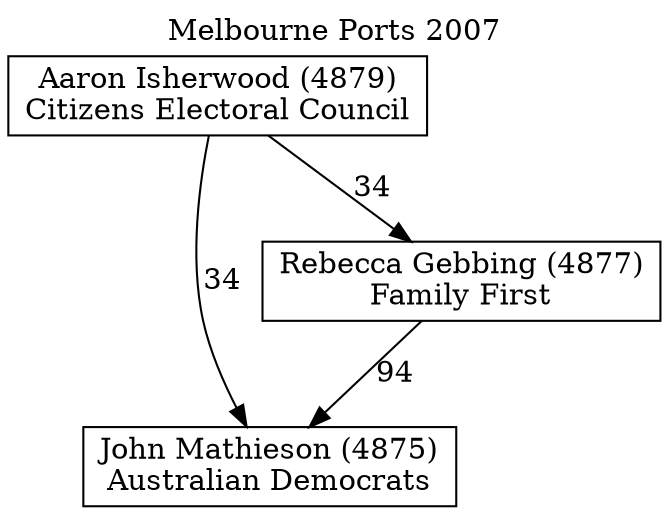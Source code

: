 // House preference flow
digraph "John Mathieson (4875)_Melbourne Ports_2007" {
	graph [label="Melbourne Ports 2007" labelloc=t mclimit=10]
	node [shape=box]
	"John Mathieson (4875)" [label="John Mathieson (4875)
Australian Democrats"]
	"Rebecca Gebbing (4877)" [label="Rebecca Gebbing (4877)
Family First"]
	"Aaron Isherwood (4879)" [label="Aaron Isherwood (4879)
Citizens Electoral Council"]
	"Rebecca Gebbing (4877)" -> "John Mathieson (4875)" [label=94]
	"Aaron Isherwood (4879)" -> "Rebecca Gebbing (4877)" [label=34]
	"Aaron Isherwood (4879)" -> "John Mathieson (4875)" [label=34]
}

